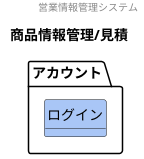 @startuml images/商品情報管理/見積
' ヘッダー
header 営業情報管理システム
' タイトル
title 商品情報管理/見積
' 
hide circle
' 
hide method
left to right direction

package "アカウント"{
    class "ログイン" #A9C6F6
}




@enduml
